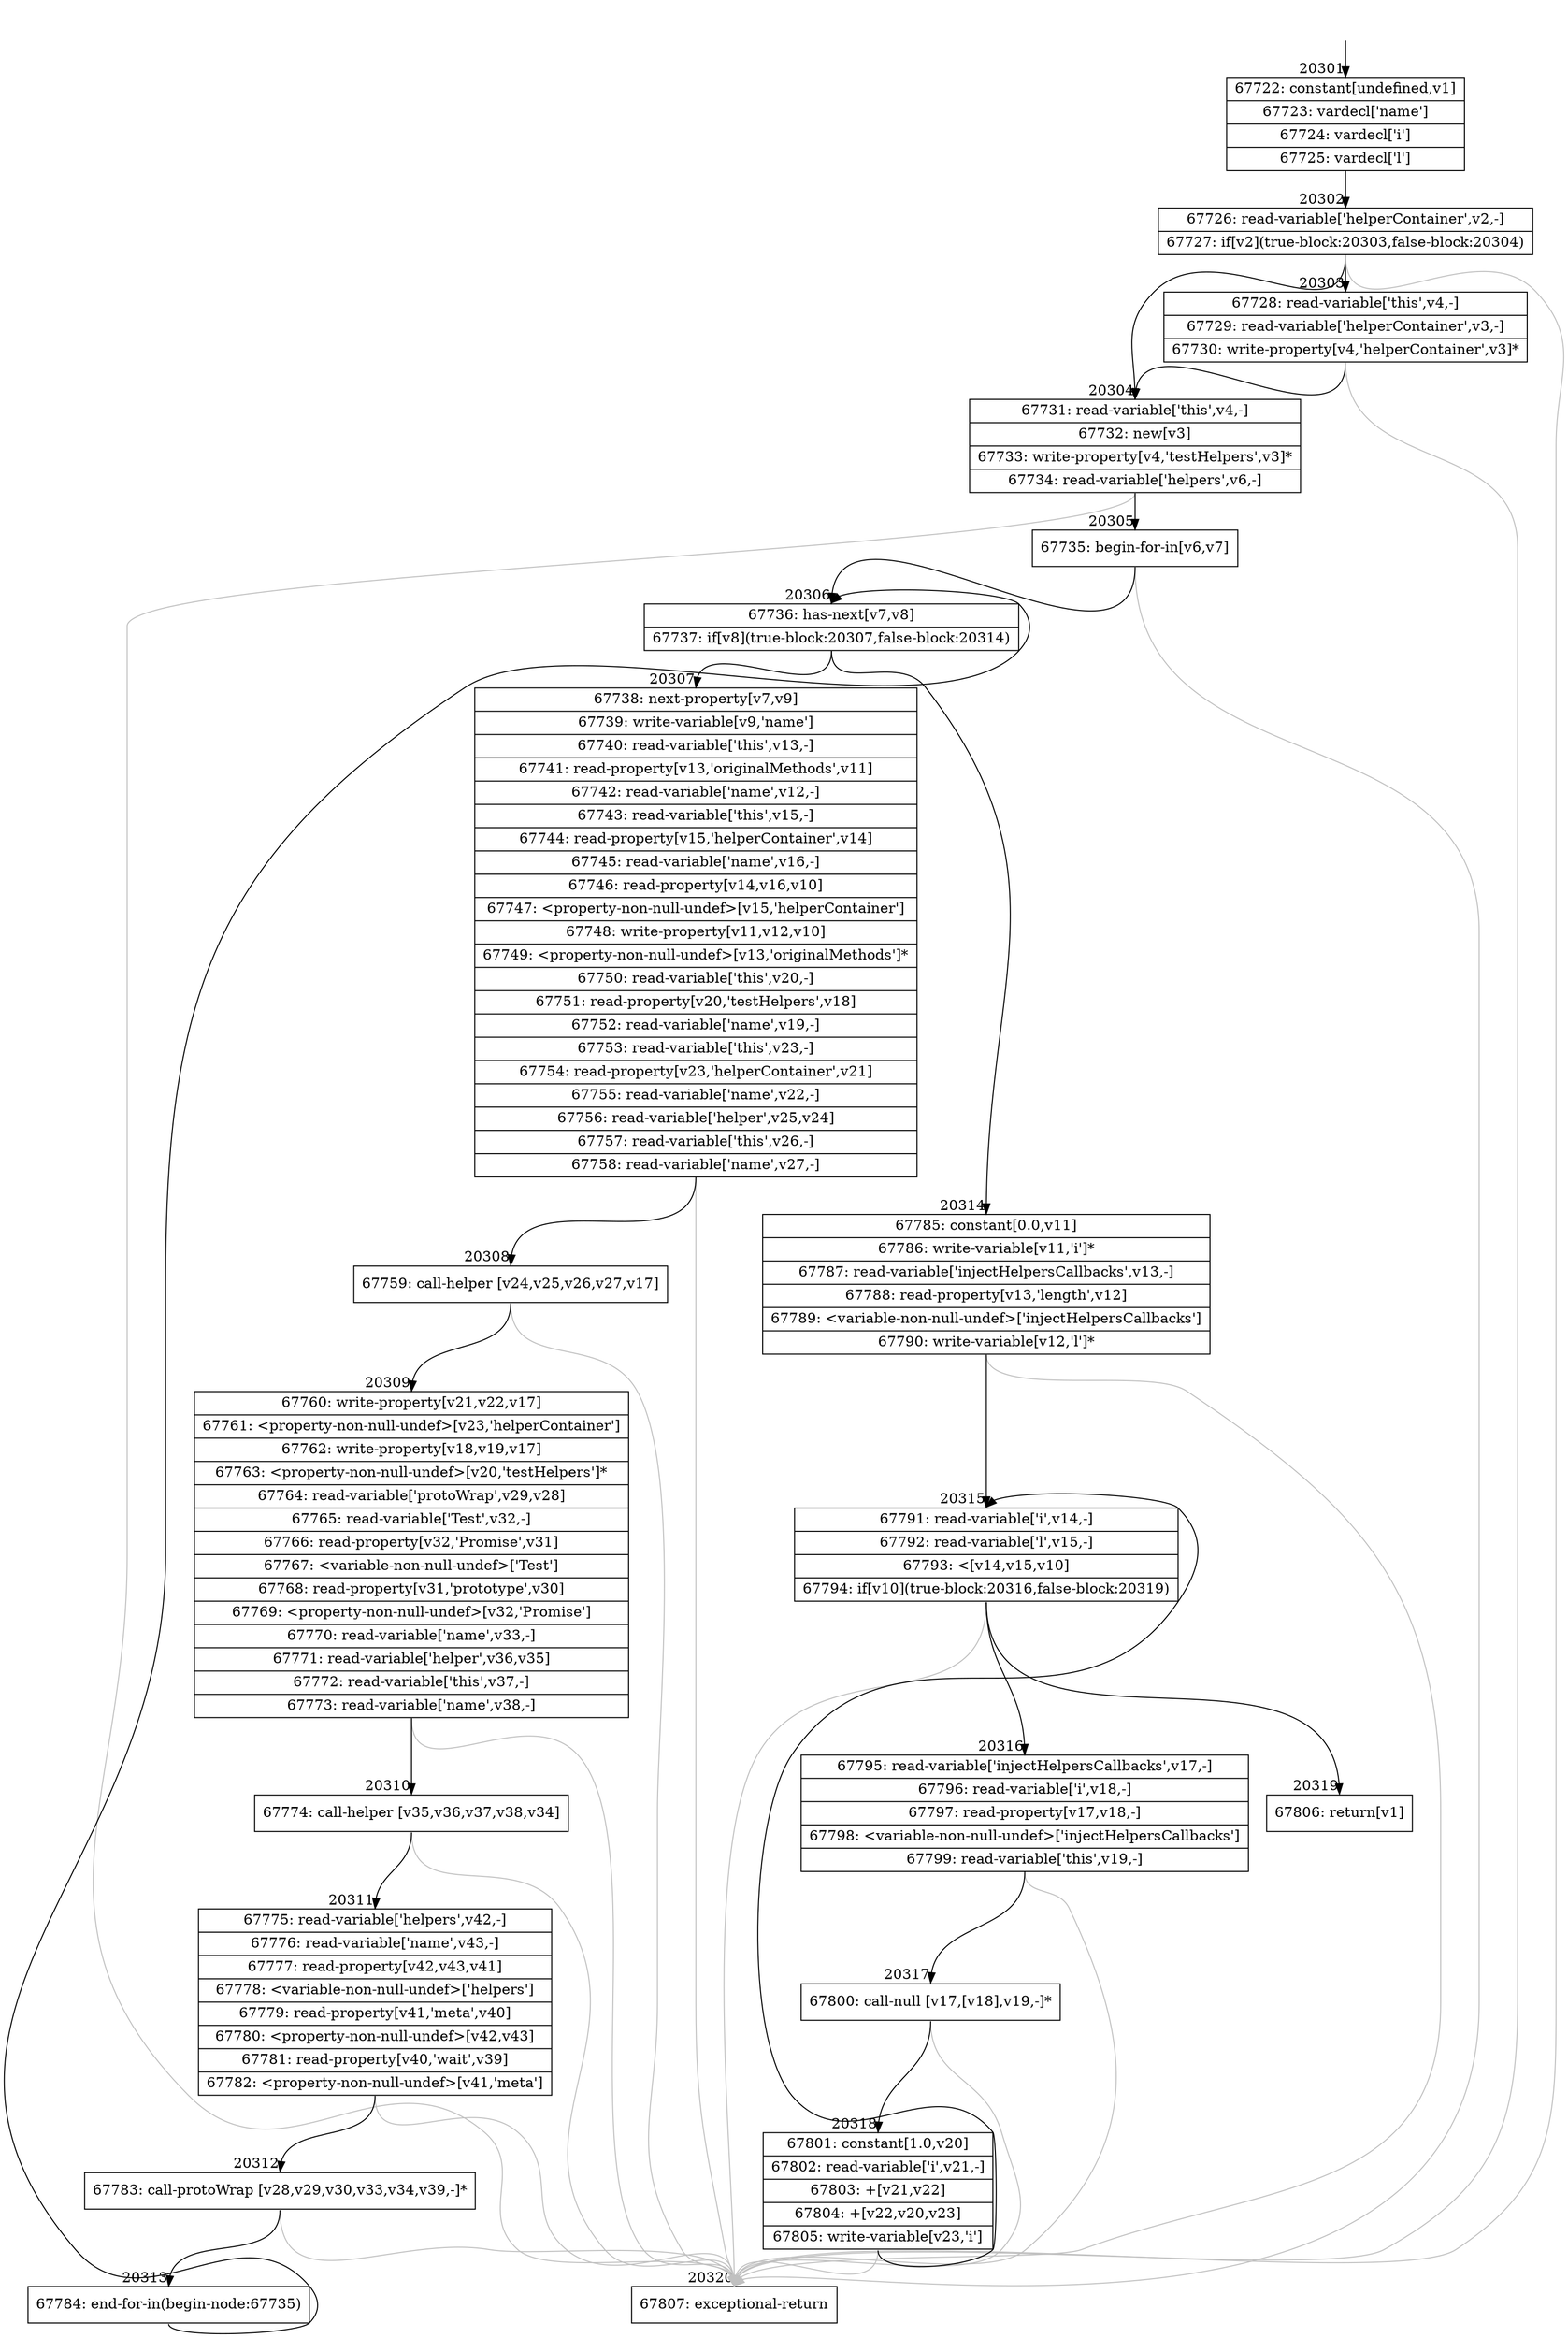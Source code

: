 digraph {
rankdir="TD"
BB_entry1769[shape=none,label=""];
BB_entry1769 -> BB20301 [tailport=s, headport=n, headlabel="    20301"]
BB20301 [shape=record label="{67722: constant[undefined,v1]|67723: vardecl['name']|67724: vardecl['i']|67725: vardecl['l']}" ] 
BB20301 -> BB20302 [tailport=s, headport=n, headlabel="      20302"]
BB20302 [shape=record label="{67726: read-variable['helperContainer',v2,-]|67727: if[v2](true-block:20303,false-block:20304)}" ] 
BB20302 -> BB20303 [tailport=s, headport=n, headlabel="      20303"]
BB20302 -> BB20304 [tailport=s, headport=n, headlabel="      20304"]
BB20302 -> BB20320 [tailport=s, headport=n, color=gray, headlabel="      20320"]
BB20303 [shape=record label="{67728: read-variable['this',v4,-]|67729: read-variable['helperContainer',v3,-]|67730: write-property[v4,'helperContainer',v3]*}" ] 
BB20303 -> BB20304 [tailport=s, headport=n]
BB20303 -> BB20320 [tailport=s, headport=n, color=gray]
BB20304 [shape=record label="{67731: read-variable['this',v4,-]|67732: new[v3]|67733: write-property[v4,'testHelpers',v3]*|67734: read-variable['helpers',v6,-]}" ] 
BB20304 -> BB20305 [tailport=s, headport=n, headlabel="      20305"]
BB20304 -> BB20320 [tailport=s, headport=n, color=gray]
BB20305 [shape=record label="{67735: begin-for-in[v6,v7]}" ] 
BB20305 -> BB20306 [tailport=s, headport=n, headlabel="      20306"]
BB20305 -> BB20320 [tailport=s, headport=n, color=gray]
BB20306 [shape=record label="{67736: has-next[v7,v8]|67737: if[v8](true-block:20307,false-block:20314)}" ] 
BB20306 -> BB20307 [tailport=s, headport=n, headlabel="      20307"]
BB20306 -> BB20314 [tailport=s, headport=n, headlabel="      20314"]
BB20307 [shape=record label="{67738: next-property[v7,v9]|67739: write-variable[v9,'name']|67740: read-variable['this',v13,-]|67741: read-property[v13,'originalMethods',v11]|67742: read-variable['name',v12,-]|67743: read-variable['this',v15,-]|67744: read-property[v15,'helperContainer',v14]|67745: read-variable['name',v16,-]|67746: read-property[v14,v16,v10]|67747: \<property-non-null-undef\>[v15,'helperContainer']|67748: write-property[v11,v12,v10]|67749: \<property-non-null-undef\>[v13,'originalMethods']*|67750: read-variable['this',v20,-]|67751: read-property[v20,'testHelpers',v18]|67752: read-variable['name',v19,-]|67753: read-variable['this',v23,-]|67754: read-property[v23,'helperContainer',v21]|67755: read-variable['name',v22,-]|67756: read-variable['helper',v25,v24]|67757: read-variable['this',v26,-]|67758: read-variable['name',v27,-]}" ] 
BB20307 -> BB20308 [tailport=s, headport=n, headlabel="      20308"]
BB20307 -> BB20320 [tailport=s, headport=n, color=gray]
BB20308 [shape=record label="{67759: call-helper [v24,v25,v26,v27,v17]}" ] 
BB20308 -> BB20309 [tailport=s, headport=n, headlabel="      20309"]
BB20308 -> BB20320 [tailport=s, headport=n, color=gray]
BB20309 [shape=record label="{67760: write-property[v21,v22,v17]|67761: \<property-non-null-undef\>[v23,'helperContainer']|67762: write-property[v18,v19,v17]|67763: \<property-non-null-undef\>[v20,'testHelpers']*|67764: read-variable['protoWrap',v29,v28]|67765: read-variable['Test',v32,-]|67766: read-property[v32,'Promise',v31]|67767: \<variable-non-null-undef\>['Test']|67768: read-property[v31,'prototype',v30]|67769: \<property-non-null-undef\>[v32,'Promise']|67770: read-variable['name',v33,-]|67771: read-variable['helper',v36,v35]|67772: read-variable['this',v37,-]|67773: read-variable['name',v38,-]}" ] 
BB20309 -> BB20310 [tailport=s, headport=n, headlabel="      20310"]
BB20309 -> BB20320 [tailport=s, headport=n, color=gray]
BB20310 [shape=record label="{67774: call-helper [v35,v36,v37,v38,v34]}" ] 
BB20310 -> BB20311 [tailport=s, headport=n, headlabel="      20311"]
BB20310 -> BB20320 [tailport=s, headport=n, color=gray]
BB20311 [shape=record label="{67775: read-variable['helpers',v42,-]|67776: read-variable['name',v43,-]|67777: read-property[v42,v43,v41]|67778: \<variable-non-null-undef\>['helpers']|67779: read-property[v41,'meta',v40]|67780: \<property-non-null-undef\>[v42,v43]|67781: read-property[v40,'wait',v39]|67782: \<property-non-null-undef\>[v41,'meta']}" ] 
BB20311 -> BB20312 [tailport=s, headport=n, headlabel="      20312"]
BB20311 -> BB20320 [tailport=s, headport=n, color=gray]
BB20312 [shape=record label="{67783: call-protoWrap [v28,v29,v30,v33,v34,v39,-]*}" ] 
BB20312 -> BB20313 [tailport=s, headport=n, headlabel="      20313"]
BB20312 -> BB20320 [tailport=s, headport=n, color=gray]
BB20313 [shape=record label="{67784: end-for-in(begin-node:67735)}" ] 
BB20313 -> BB20306 [tailport=s, headport=n]
BB20314 [shape=record label="{67785: constant[0.0,v11]|67786: write-variable[v11,'i']*|67787: read-variable['injectHelpersCallbacks',v13,-]|67788: read-property[v13,'length',v12]|67789: \<variable-non-null-undef\>['injectHelpersCallbacks']|67790: write-variable[v12,'l']*}" ] 
BB20314 -> BB20315 [tailport=s, headport=n, headlabel="      20315"]
BB20314 -> BB20320 [tailport=s, headport=n, color=gray]
BB20315 [shape=record label="{67791: read-variable['i',v14,-]|67792: read-variable['l',v15,-]|67793: \<[v14,v15,v10]|67794: if[v10](true-block:20316,false-block:20319)}" ] 
BB20315 -> BB20316 [tailport=s, headport=n, headlabel="      20316"]
BB20315 -> BB20319 [tailport=s, headport=n, headlabel="      20319"]
BB20315 -> BB20320 [tailport=s, headport=n, color=gray]
BB20316 [shape=record label="{67795: read-variable['injectHelpersCallbacks',v17,-]|67796: read-variable['i',v18,-]|67797: read-property[v17,v18,-]|67798: \<variable-non-null-undef\>['injectHelpersCallbacks']|67799: read-variable['this',v19,-]}" ] 
BB20316 -> BB20317 [tailport=s, headport=n, headlabel="      20317"]
BB20316 -> BB20320 [tailport=s, headport=n, color=gray]
BB20317 [shape=record label="{67800: call-null [v17,[v18],v19,-]*}" ] 
BB20317 -> BB20318 [tailport=s, headport=n, headlabel="      20318"]
BB20317 -> BB20320 [tailport=s, headport=n, color=gray]
BB20318 [shape=record label="{67801: constant[1.0,v20]|67802: read-variable['i',v21,-]|67803: +[v21,v22]|67804: +[v22,v20,v23]|67805: write-variable[v23,'i']}" ] 
BB20318 -> BB20315 [tailport=s, headport=n]
BB20318 -> BB20320 [tailport=s, headport=n, color=gray]
BB20319 [shape=record label="{67806: return[v1]}" ] 
BB20320 [shape=record label="{67807: exceptional-return}" ] 
//#$~ 38146
}
